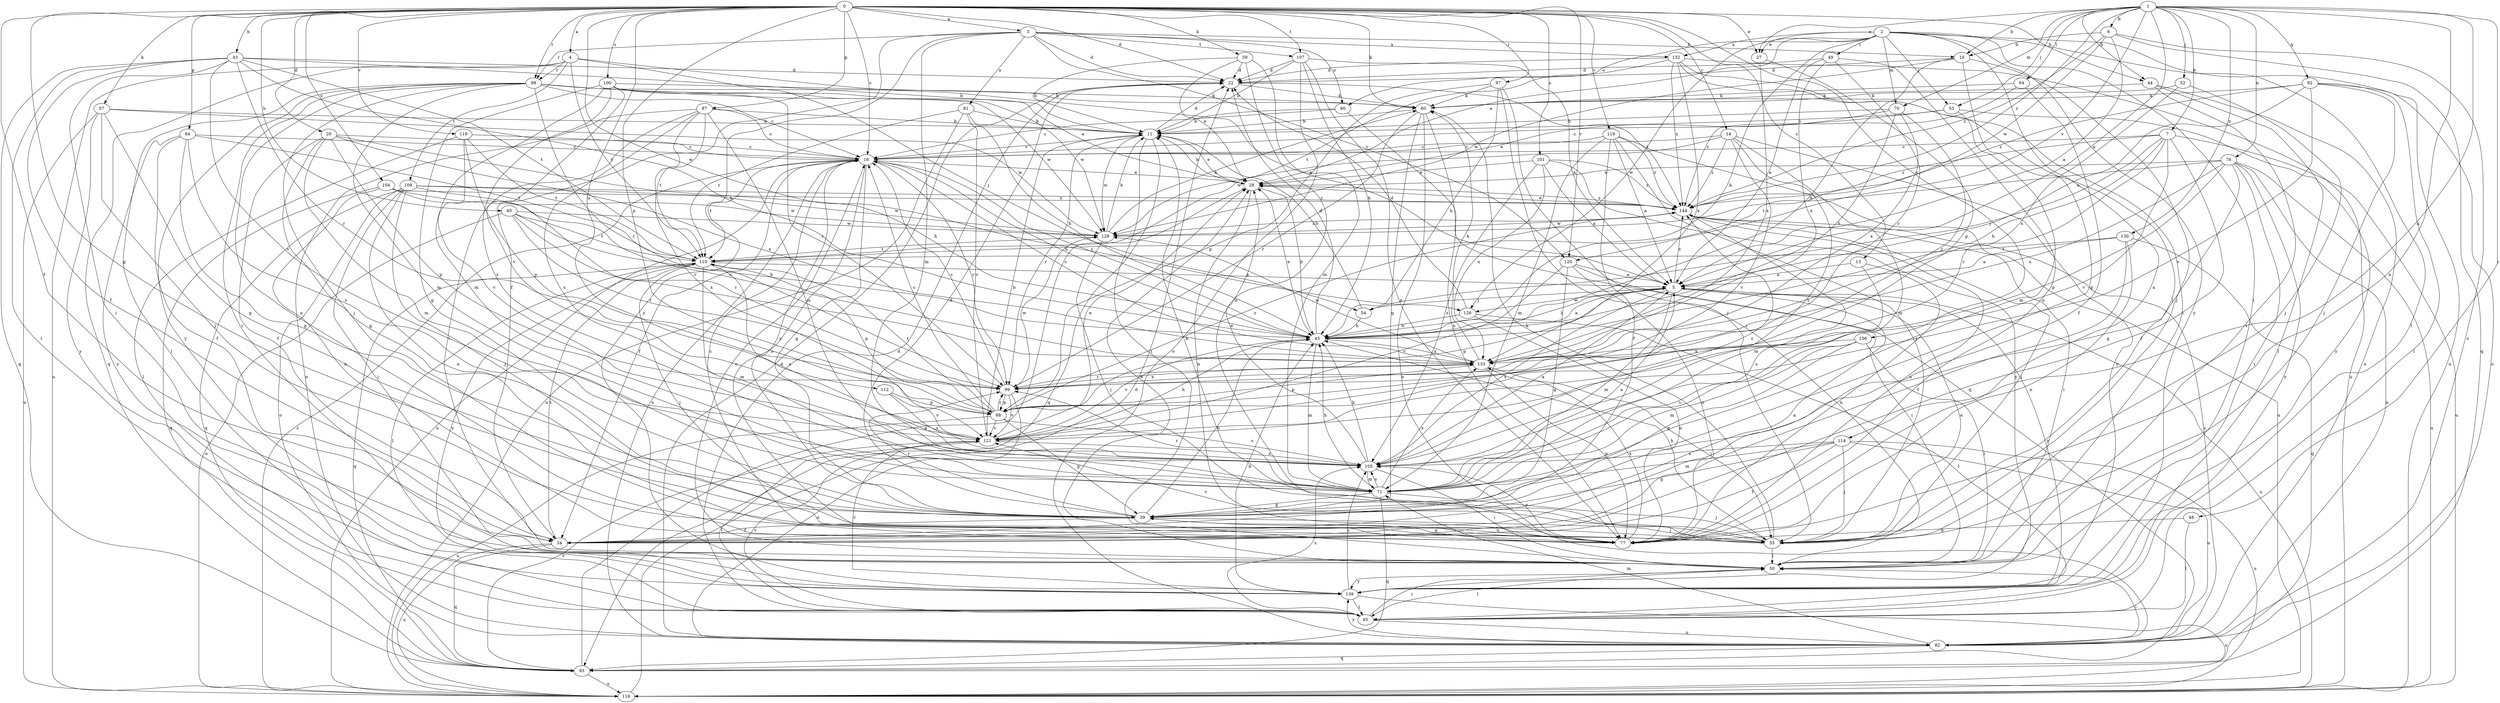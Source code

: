strict digraph  {
0;
1;
2;
3;
4;
5;
6;
7;
10;
11;
13;
14;
16;
20;
22;
27;
28;
34;
39;
40;
43;
44;
45;
48;
49;
50;
52;
53;
54;
55;
57;
59;
60;
64;
65;
70;
71;
76;
77;
80;
81;
82;
84;
87;
88;
92;
93;
97;
98;
99;
100;
101;
104;
105;
107;
109;
110;
112;
114;
116;
118;
119;
120;
121;
126;
128;
130;
132;
133;
136;
139;
144;
0 -> 3  [label=a];
0 -> 4  [label=a];
0 -> 13  [label=c];
0 -> 14  [label=c];
0 -> 16  [label=c];
0 -> 20  [label=d];
0 -> 22  [label=d];
0 -> 27  [label=e];
0 -> 34  [label=f];
0 -> 39  [label=g];
0 -> 40  [label=h];
0 -> 43  [label=h];
0 -> 44  [label=h];
0 -> 57  [label=k];
0 -> 59  [label=k];
0 -> 60  [label=k];
0 -> 84  [label=p];
0 -> 87  [label=p];
0 -> 88  [label=p];
0 -> 97  [label=r];
0 -> 98  [label=r];
0 -> 100  [label=s];
0 -> 101  [label=s];
0 -> 104  [label=s];
0 -> 107  [label=t];
0 -> 112  [label=u];
0 -> 118  [label=v];
0 -> 119  [label=v];
0 -> 120  [label=v];
0 -> 126  [label=w];
0 -> 136  [label=y];
1 -> 5  [label=a];
1 -> 6  [label=b];
1 -> 7  [label=b];
1 -> 10  [label=b];
1 -> 27  [label=e];
1 -> 44  [label=h];
1 -> 48  [label=i];
1 -> 52  [label=j];
1 -> 53  [label=j];
1 -> 64  [label=l];
1 -> 70  [label=m];
1 -> 76  [label=n];
1 -> 77  [label=n];
1 -> 92  [label=q];
1 -> 114  [label=u];
1 -> 120  [label=v];
1 -> 130  [label=x];
1 -> 144  [label=z];
2 -> 27  [label=e];
2 -> 28  [label=e];
2 -> 45  [label=h];
2 -> 49  [label=i];
2 -> 50  [label=i];
2 -> 53  [label=j];
2 -> 65  [label=l];
2 -> 70  [label=m];
2 -> 77  [label=n];
2 -> 80  [label=o];
2 -> 116  [label=u];
2 -> 126  [label=w];
2 -> 132  [label=x];
2 -> 139  [label=y];
3 -> 10  [label=b];
3 -> 22  [label=d];
3 -> 34  [label=f];
3 -> 71  [label=m];
3 -> 80  [label=o];
3 -> 81  [label=o];
3 -> 98  [label=r];
3 -> 107  [label=t];
3 -> 120  [label=v];
3 -> 132  [label=x];
3 -> 139  [label=y];
4 -> 5  [label=a];
4 -> 54  [label=j];
4 -> 93  [label=q];
4 -> 98  [label=r];
4 -> 109  [label=t];
4 -> 110  [label=t];
4 -> 116  [label=u];
5 -> 45  [label=h];
5 -> 54  [label=j];
5 -> 71  [label=m];
5 -> 88  [label=p];
5 -> 105  [label=s];
5 -> 116  [label=u];
5 -> 126  [label=w];
5 -> 139  [label=y];
5 -> 144  [label=z];
6 -> 5  [label=a];
6 -> 10  [label=b];
6 -> 82  [label=o];
6 -> 93  [label=q];
6 -> 128  [label=w];
6 -> 144  [label=z];
7 -> 16  [label=c];
7 -> 34  [label=f];
7 -> 45  [label=h];
7 -> 54  [label=j];
7 -> 99  [label=r];
7 -> 116  [label=u];
7 -> 121  [label=v];
7 -> 144  [label=z];
10 -> 22  [label=d];
10 -> 39  [label=g];
10 -> 45  [label=h];
10 -> 55  [label=j];
10 -> 128  [label=w];
11 -> 16  [label=c];
11 -> 22  [label=d];
11 -> 28  [label=e];
11 -> 50  [label=i];
11 -> 93  [label=q];
11 -> 99  [label=r];
11 -> 128  [label=w];
13 -> 5  [label=a];
13 -> 77  [label=n];
13 -> 105  [label=s];
14 -> 16  [label=c];
14 -> 71  [label=m];
14 -> 105  [label=s];
14 -> 121  [label=v];
14 -> 128  [label=w];
14 -> 139  [label=y];
14 -> 144  [label=z];
16 -> 28  [label=e];
16 -> 34  [label=f];
16 -> 39  [label=g];
16 -> 45  [label=h];
16 -> 77  [label=n];
16 -> 82  [label=o];
16 -> 99  [label=r];
16 -> 110  [label=t];
16 -> 116  [label=u];
20 -> 16  [label=c];
20 -> 34  [label=f];
20 -> 39  [label=g];
20 -> 45  [label=h];
20 -> 71  [label=m];
20 -> 88  [label=p];
20 -> 133  [label=x];
22 -> 60  [label=k];
22 -> 144  [label=z];
27 -> 88  [label=p];
27 -> 133  [label=x];
28 -> 11  [label=b];
28 -> 45  [label=h];
28 -> 77  [label=n];
28 -> 144  [label=z];
34 -> 5  [label=a];
34 -> 93  [label=q];
34 -> 110  [label=t];
34 -> 116  [label=u];
39 -> 16  [label=c];
39 -> 22  [label=d];
39 -> 34  [label=f];
39 -> 45  [label=h];
39 -> 55  [label=j];
39 -> 77  [label=n];
39 -> 99  [label=r];
40 -> 45  [label=h];
40 -> 99  [label=r];
40 -> 110  [label=t];
40 -> 116  [label=u];
40 -> 128  [label=w];
40 -> 133  [label=x];
43 -> 11  [label=b];
43 -> 22  [label=d];
43 -> 34  [label=f];
43 -> 45  [label=h];
43 -> 50  [label=i];
43 -> 65  [label=l];
43 -> 93  [label=q];
43 -> 99  [label=r];
43 -> 110  [label=t];
43 -> 121  [label=v];
44 -> 50  [label=i];
44 -> 60  [label=k];
44 -> 65  [label=l];
44 -> 82  [label=o];
45 -> 5  [label=a];
45 -> 16  [label=c];
45 -> 22  [label=d];
45 -> 28  [label=e];
45 -> 71  [label=m];
45 -> 121  [label=v];
45 -> 133  [label=x];
48 -> 65  [label=l];
48 -> 77  [label=n];
49 -> 5  [label=a];
49 -> 22  [label=d];
49 -> 77  [label=n];
49 -> 99  [label=r];
49 -> 133  [label=x];
50 -> 16  [label=c];
50 -> 28  [label=e];
50 -> 65  [label=l];
50 -> 139  [label=y];
52 -> 55  [label=j];
52 -> 60  [label=k];
52 -> 133  [label=x];
53 -> 11  [label=b];
53 -> 16  [label=c];
53 -> 71  [label=m];
53 -> 139  [label=y];
54 -> 11  [label=b];
54 -> 45  [label=h];
55 -> 5  [label=a];
55 -> 11  [label=b];
55 -> 45  [label=h];
55 -> 50  [label=i];
55 -> 60  [label=k];
55 -> 121  [label=v];
57 -> 11  [label=b];
57 -> 39  [label=g];
57 -> 55  [label=j];
57 -> 116  [label=u];
57 -> 128  [label=w];
57 -> 139  [label=y];
59 -> 11  [label=b];
59 -> 22  [label=d];
59 -> 28  [label=e];
59 -> 71  [label=m];
59 -> 77  [label=n];
60 -> 11  [label=b];
60 -> 39  [label=g];
60 -> 77  [label=n];
60 -> 82  [label=o];
60 -> 99  [label=r];
64 -> 34  [label=f];
64 -> 60  [label=k];
64 -> 144  [label=z];
65 -> 22  [label=d];
65 -> 50  [label=i];
65 -> 82  [label=o];
65 -> 105  [label=s];
65 -> 121  [label=v];
70 -> 11  [label=b];
70 -> 28  [label=e];
70 -> 45  [label=h];
70 -> 99  [label=r];
70 -> 133  [label=x];
71 -> 5  [label=a];
71 -> 39  [label=g];
71 -> 45  [label=h];
71 -> 55  [label=j];
71 -> 93  [label=q];
71 -> 99  [label=r];
71 -> 105  [label=s];
71 -> 133  [label=x];
76 -> 28  [label=e];
76 -> 39  [label=g];
76 -> 50  [label=i];
76 -> 82  [label=o];
76 -> 88  [label=p];
76 -> 110  [label=t];
76 -> 116  [label=u];
76 -> 133  [label=x];
76 -> 139  [label=y];
77 -> 16  [label=c];
77 -> 39  [label=g];
77 -> 105  [label=s];
77 -> 133  [label=x];
80 -> 11  [label=b];
80 -> 16  [label=c];
80 -> 93  [label=q];
81 -> 11  [label=b];
81 -> 45  [label=h];
81 -> 110  [label=t];
81 -> 116  [label=u];
81 -> 121  [label=v];
82 -> 22  [label=d];
82 -> 50  [label=i];
82 -> 71  [label=m];
82 -> 93  [label=q];
82 -> 139  [label=y];
82 -> 144  [label=z];
84 -> 16  [label=c];
84 -> 34  [label=f];
84 -> 39  [label=g];
84 -> 105  [label=s];
84 -> 110  [label=t];
84 -> 139  [label=y];
87 -> 11  [label=b];
87 -> 16  [label=c];
87 -> 50  [label=i];
87 -> 71  [label=m];
87 -> 82  [label=o];
87 -> 105  [label=s];
87 -> 110  [label=t];
87 -> 121  [label=v];
88 -> 16  [label=c];
88 -> 39  [label=g];
88 -> 99  [label=r];
88 -> 105  [label=s];
88 -> 110  [label=t];
88 -> 116  [label=u];
88 -> 121  [label=v];
88 -> 144  [label=z];
92 -> 5  [label=a];
92 -> 55  [label=j];
92 -> 60  [label=k];
92 -> 65  [label=l];
92 -> 82  [label=o];
92 -> 121  [label=v];
92 -> 144  [label=z];
93 -> 28  [label=e];
93 -> 116  [label=u];
93 -> 121  [label=v];
97 -> 45  [label=h];
97 -> 50  [label=i];
97 -> 55  [label=j];
97 -> 60  [label=k];
97 -> 88  [label=p];
98 -> 16  [label=c];
98 -> 50  [label=i];
98 -> 55  [label=j];
98 -> 60  [label=k];
98 -> 65  [label=l];
98 -> 71  [label=m];
98 -> 77  [label=n];
98 -> 99  [label=r];
98 -> 128  [label=w];
98 -> 139  [label=y];
99 -> 16  [label=c];
99 -> 82  [label=o];
99 -> 88  [label=p];
99 -> 121  [label=v];
99 -> 128  [label=w];
99 -> 133  [label=x];
100 -> 28  [label=e];
100 -> 39  [label=g];
100 -> 60  [label=k];
100 -> 71  [label=m];
100 -> 99  [label=r];
100 -> 105  [label=s];
100 -> 121  [label=v];
100 -> 128  [label=w];
101 -> 5  [label=a];
101 -> 28  [label=e];
101 -> 105  [label=s];
101 -> 133  [label=x];
101 -> 139  [label=y];
101 -> 144  [label=z];
104 -> 77  [label=n];
104 -> 93  [label=q];
104 -> 128  [label=w];
104 -> 133  [label=x];
104 -> 144  [label=z];
105 -> 5  [label=a];
105 -> 28  [label=e];
105 -> 45  [label=h];
105 -> 50  [label=i];
105 -> 71  [label=m];
105 -> 144  [label=z];
107 -> 5  [label=a];
107 -> 11  [label=b];
107 -> 22  [label=d];
107 -> 45  [label=h];
107 -> 77  [label=n];
107 -> 82  [label=o];
109 -> 50  [label=i];
109 -> 55  [label=j];
109 -> 77  [label=n];
109 -> 82  [label=o];
109 -> 93  [label=q];
109 -> 99  [label=r];
109 -> 128  [label=w];
109 -> 144  [label=z];
110 -> 5  [label=a];
110 -> 55  [label=j];
110 -> 65  [label=l];
110 -> 71  [label=m];
110 -> 88  [label=p];
110 -> 93  [label=q];
110 -> 105  [label=s];
110 -> 139  [label=y];
112 -> 88  [label=p];
112 -> 105  [label=s];
112 -> 121  [label=v];
114 -> 34  [label=f];
114 -> 39  [label=g];
114 -> 55  [label=j];
114 -> 71  [label=m];
114 -> 82  [label=o];
114 -> 105  [label=s];
114 -> 116  [label=u];
116 -> 16  [label=c];
116 -> 22  [label=d];
118 -> 16  [label=c];
118 -> 65  [label=l];
118 -> 88  [label=p];
118 -> 110  [label=t];
118 -> 121  [label=v];
119 -> 5  [label=a];
119 -> 16  [label=c];
119 -> 34  [label=f];
119 -> 55  [label=j];
119 -> 71  [label=m];
119 -> 116  [label=u];
119 -> 144  [label=z];
120 -> 5  [label=a];
120 -> 39  [label=g];
120 -> 50  [label=i];
120 -> 77  [label=n];
120 -> 121  [label=v];
121 -> 11  [label=b];
121 -> 28  [label=e];
121 -> 45  [label=h];
121 -> 65  [label=l];
121 -> 105  [label=s];
126 -> 22  [label=d];
126 -> 45  [label=h];
126 -> 65  [label=l];
126 -> 77  [label=n];
128 -> 11  [label=b];
128 -> 55  [label=j];
128 -> 60  [label=k];
128 -> 110  [label=t];
128 -> 144  [label=z];
130 -> 5  [label=a];
130 -> 34  [label=f];
130 -> 77  [label=n];
130 -> 93  [label=q];
130 -> 110  [label=t];
132 -> 22  [label=d];
132 -> 50  [label=i];
132 -> 55  [label=j];
132 -> 110  [label=t];
132 -> 116  [label=u];
132 -> 133  [label=x];
132 -> 144  [label=z];
133 -> 16  [label=c];
133 -> 55  [label=j];
133 -> 60  [label=k];
133 -> 77  [label=n];
133 -> 88  [label=p];
133 -> 99  [label=r];
133 -> 128  [label=w];
136 -> 39  [label=g];
136 -> 50  [label=i];
136 -> 71  [label=m];
136 -> 105  [label=s];
136 -> 133  [label=x];
139 -> 45  [label=h];
139 -> 65  [label=l];
139 -> 105  [label=s];
139 -> 116  [label=u];
139 -> 121  [label=v];
144 -> 28  [label=e];
144 -> 50  [label=i];
144 -> 55  [label=j];
144 -> 71  [label=m];
144 -> 77  [label=n];
144 -> 128  [label=w];
}
